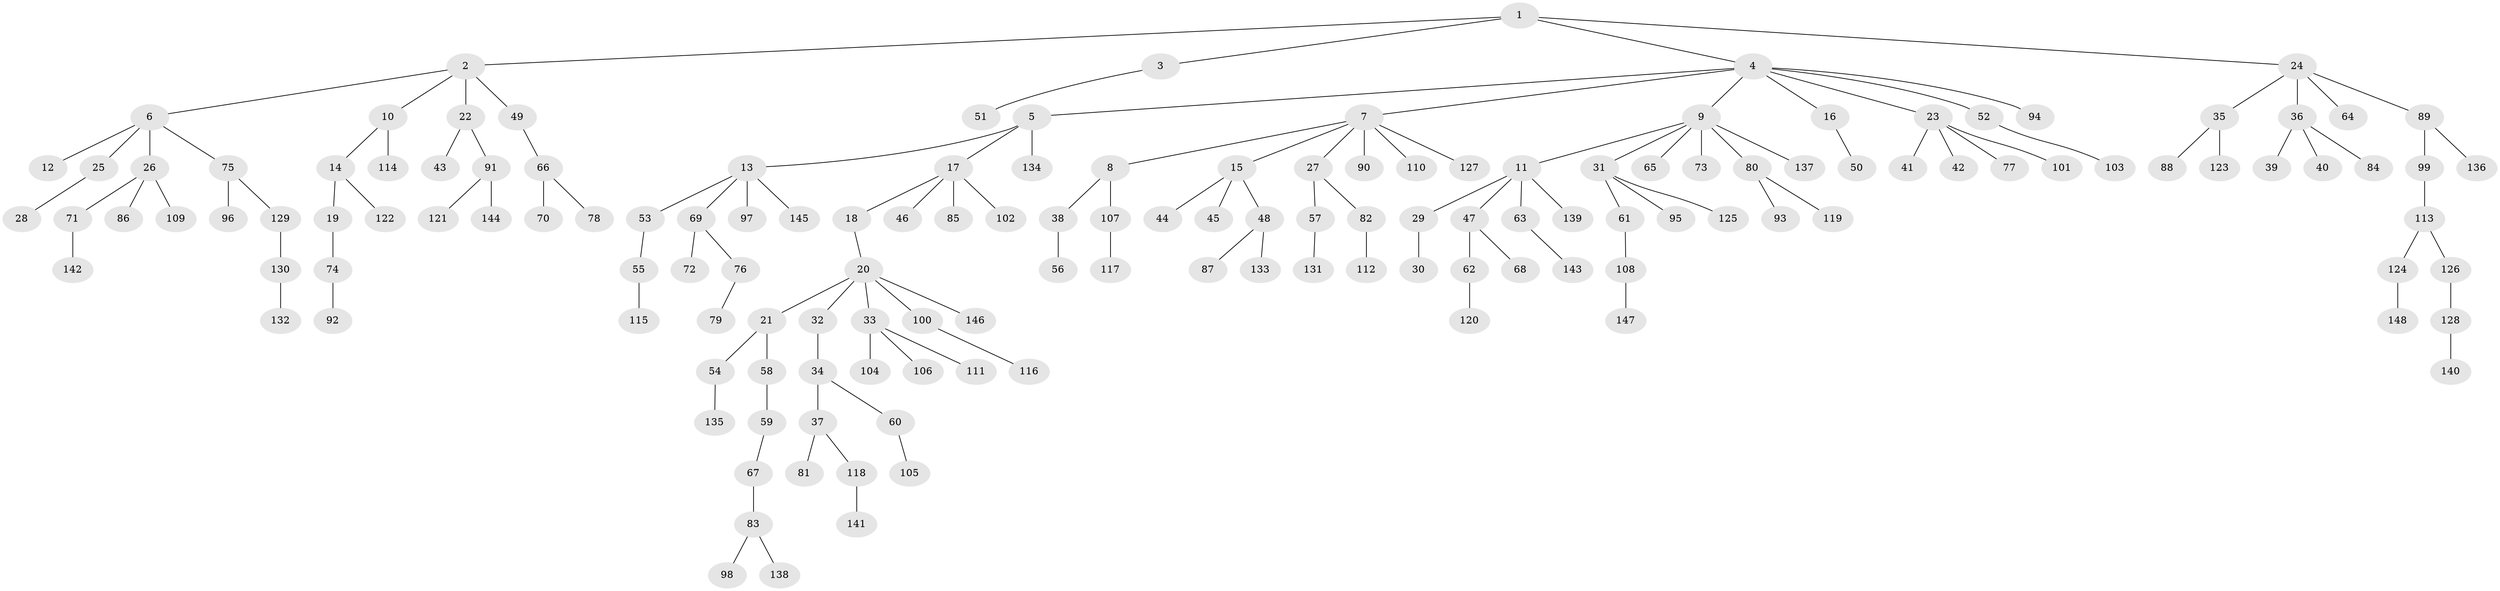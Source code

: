 // coarse degree distribution, {4: 0.058823529411764705, 6: 0.029411764705882353, 13: 0.00980392156862745, 3: 0.11764705882352941, 8: 0.00980392156862745, 5: 0.0196078431372549, 1: 0.5980392156862745, 2: 0.1568627450980392}
// Generated by graph-tools (version 1.1) at 2025/52/02/27/25 19:52:13]
// undirected, 148 vertices, 147 edges
graph export_dot {
graph [start="1"]
  node [color=gray90,style=filled];
  1;
  2;
  3;
  4;
  5;
  6;
  7;
  8;
  9;
  10;
  11;
  12;
  13;
  14;
  15;
  16;
  17;
  18;
  19;
  20;
  21;
  22;
  23;
  24;
  25;
  26;
  27;
  28;
  29;
  30;
  31;
  32;
  33;
  34;
  35;
  36;
  37;
  38;
  39;
  40;
  41;
  42;
  43;
  44;
  45;
  46;
  47;
  48;
  49;
  50;
  51;
  52;
  53;
  54;
  55;
  56;
  57;
  58;
  59;
  60;
  61;
  62;
  63;
  64;
  65;
  66;
  67;
  68;
  69;
  70;
  71;
  72;
  73;
  74;
  75;
  76;
  77;
  78;
  79;
  80;
  81;
  82;
  83;
  84;
  85;
  86;
  87;
  88;
  89;
  90;
  91;
  92;
  93;
  94;
  95;
  96;
  97;
  98;
  99;
  100;
  101;
  102;
  103;
  104;
  105;
  106;
  107;
  108;
  109;
  110;
  111;
  112;
  113;
  114;
  115;
  116;
  117;
  118;
  119;
  120;
  121;
  122;
  123;
  124;
  125;
  126;
  127;
  128;
  129;
  130;
  131;
  132;
  133;
  134;
  135;
  136;
  137;
  138;
  139;
  140;
  141;
  142;
  143;
  144;
  145;
  146;
  147;
  148;
  1 -- 2;
  1 -- 3;
  1 -- 4;
  1 -- 24;
  2 -- 6;
  2 -- 10;
  2 -- 22;
  2 -- 49;
  3 -- 51;
  4 -- 5;
  4 -- 7;
  4 -- 9;
  4 -- 16;
  4 -- 23;
  4 -- 52;
  4 -- 94;
  5 -- 13;
  5 -- 17;
  5 -- 134;
  6 -- 12;
  6 -- 25;
  6 -- 26;
  6 -- 75;
  7 -- 8;
  7 -- 15;
  7 -- 27;
  7 -- 90;
  7 -- 110;
  7 -- 127;
  8 -- 38;
  8 -- 107;
  9 -- 11;
  9 -- 31;
  9 -- 65;
  9 -- 73;
  9 -- 80;
  9 -- 137;
  10 -- 14;
  10 -- 114;
  11 -- 29;
  11 -- 47;
  11 -- 63;
  11 -- 139;
  13 -- 53;
  13 -- 69;
  13 -- 97;
  13 -- 145;
  14 -- 19;
  14 -- 122;
  15 -- 44;
  15 -- 45;
  15 -- 48;
  16 -- 50;
  17 -- 18;
  17 -- 46;
  17 -- 85;
  17 -- 102;
  18 -- 20;
  19 -- 74;
  20 -- 21;
  20 -- 32;
  20 -- 33;
  20 -- 100;
  20 -- 146;
  21 -- 54;
  21 -- 58;
  22 -- 43;
  22 -- 91;
  23 -- 41;
  23 -- 42;
  23 -- 77;
  23 -- 101;
  24 -- 35;
  24 -- 36;
  24 -- 64;
  24 -- 89;
  25 -- 28;
  26 -- 71;
  26 -- 86;
  26 -- 109;
  27 -- 57;
  27 -- 82;
  29 -- 30;
  31 -- 61;
  31 -- 95;
  31 -- 125;
  32 -- 34;
  33 -- 104;
  33 -- 106;
  33 -- 111;
  34 -- 37;
  34 -- 60;
  35 -- 88;
  35 -- 123;
  36 -- 39;
  36 -- 40;
  36 -- 84;
  37 -- 81;
  37 -- 118;
  38 -- 56;
  47 -- 62;
  47 -- 68;
  48 -- 87;
  48 -- 133;
  49 -- 66;
  52 -- 103;
  53 -- 55;
  54 -- 135;
  55 -- 115;
  57 -- 131;
  58 -- 59;
  59 -- 67;
  60 -- 105;
  61 -- 108;
  62 -- 120;
  63 -- 143;
  66 -- 70;
  66 -- 78;
  67 -- 83;
  69 -- 72;
  69 -- 76;
  71 -- 142;
  74 -- 92;
  75 -- 96;
  75 -- 129;
  76 -- 79;
  80 -- 93;
  80 -- 119;
  82 -- 112;
  83 -- 98;
  83 -- 138;
  89 -- 99;
  89 -- 136;
  91 -- 121;
  91 -- 144;
  99 -- 113;
  100 -- 116;
  107 -- 117;
  108 -- 147;
  113 -- 124;
  113 -- 126;
  118 -- 141;
  124 -- 148;
  126 -- 128;
  128 -- 140;
  129 -- 130;
  130 -- 132;
}
